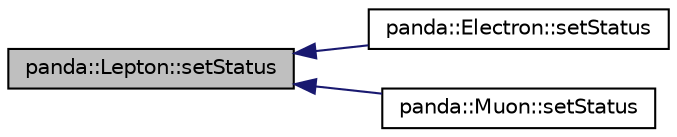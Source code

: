 digraph "panda::Lepton::setStatus"
{
 // INTERACTIVE_SVG=YES
  edge [fontname="Helvetica",fontsize="10",labelfontname="Helvetica",labelfontsize="10"];
  node [fontname="Helvetica",fontsize="10",shape=record];
  rankdir="LR";
  Node1 [label="panda::Lepton::setStatus",height=0.2,width=0.4,color="black", fillcolor="grey75", style="filled" fontcolor="black"];
  Node1 -> Node2 [dir="back",color="midnightblue",fontsize="10",style="solid"];
  Node2 [label="panda::Electron::setStatus",height=0.2,width=0.4,color="black", fillcolor="white", style="filled",URL="$classpanda_1_1Electron.html#abc7d63655cb95a1f16abe847884a2bac",tooltip="Set status of branches with names that correspond to the variables of this object. "];
  Node1 -> Node3 [dir="back",color="midnightblue",fontsize="10",style="solid"];
  Node3 [label="panda::Muon::setStatus",height=0.2,width=0.4,color="black", fillcolor="white", style="filled",URL="$classpanda_1_1Muon.html#a2598ab6bec7da6c91027595817e7a51a",tooltip="Set status of branches with names that correspond to the variables of this object. "];
}
